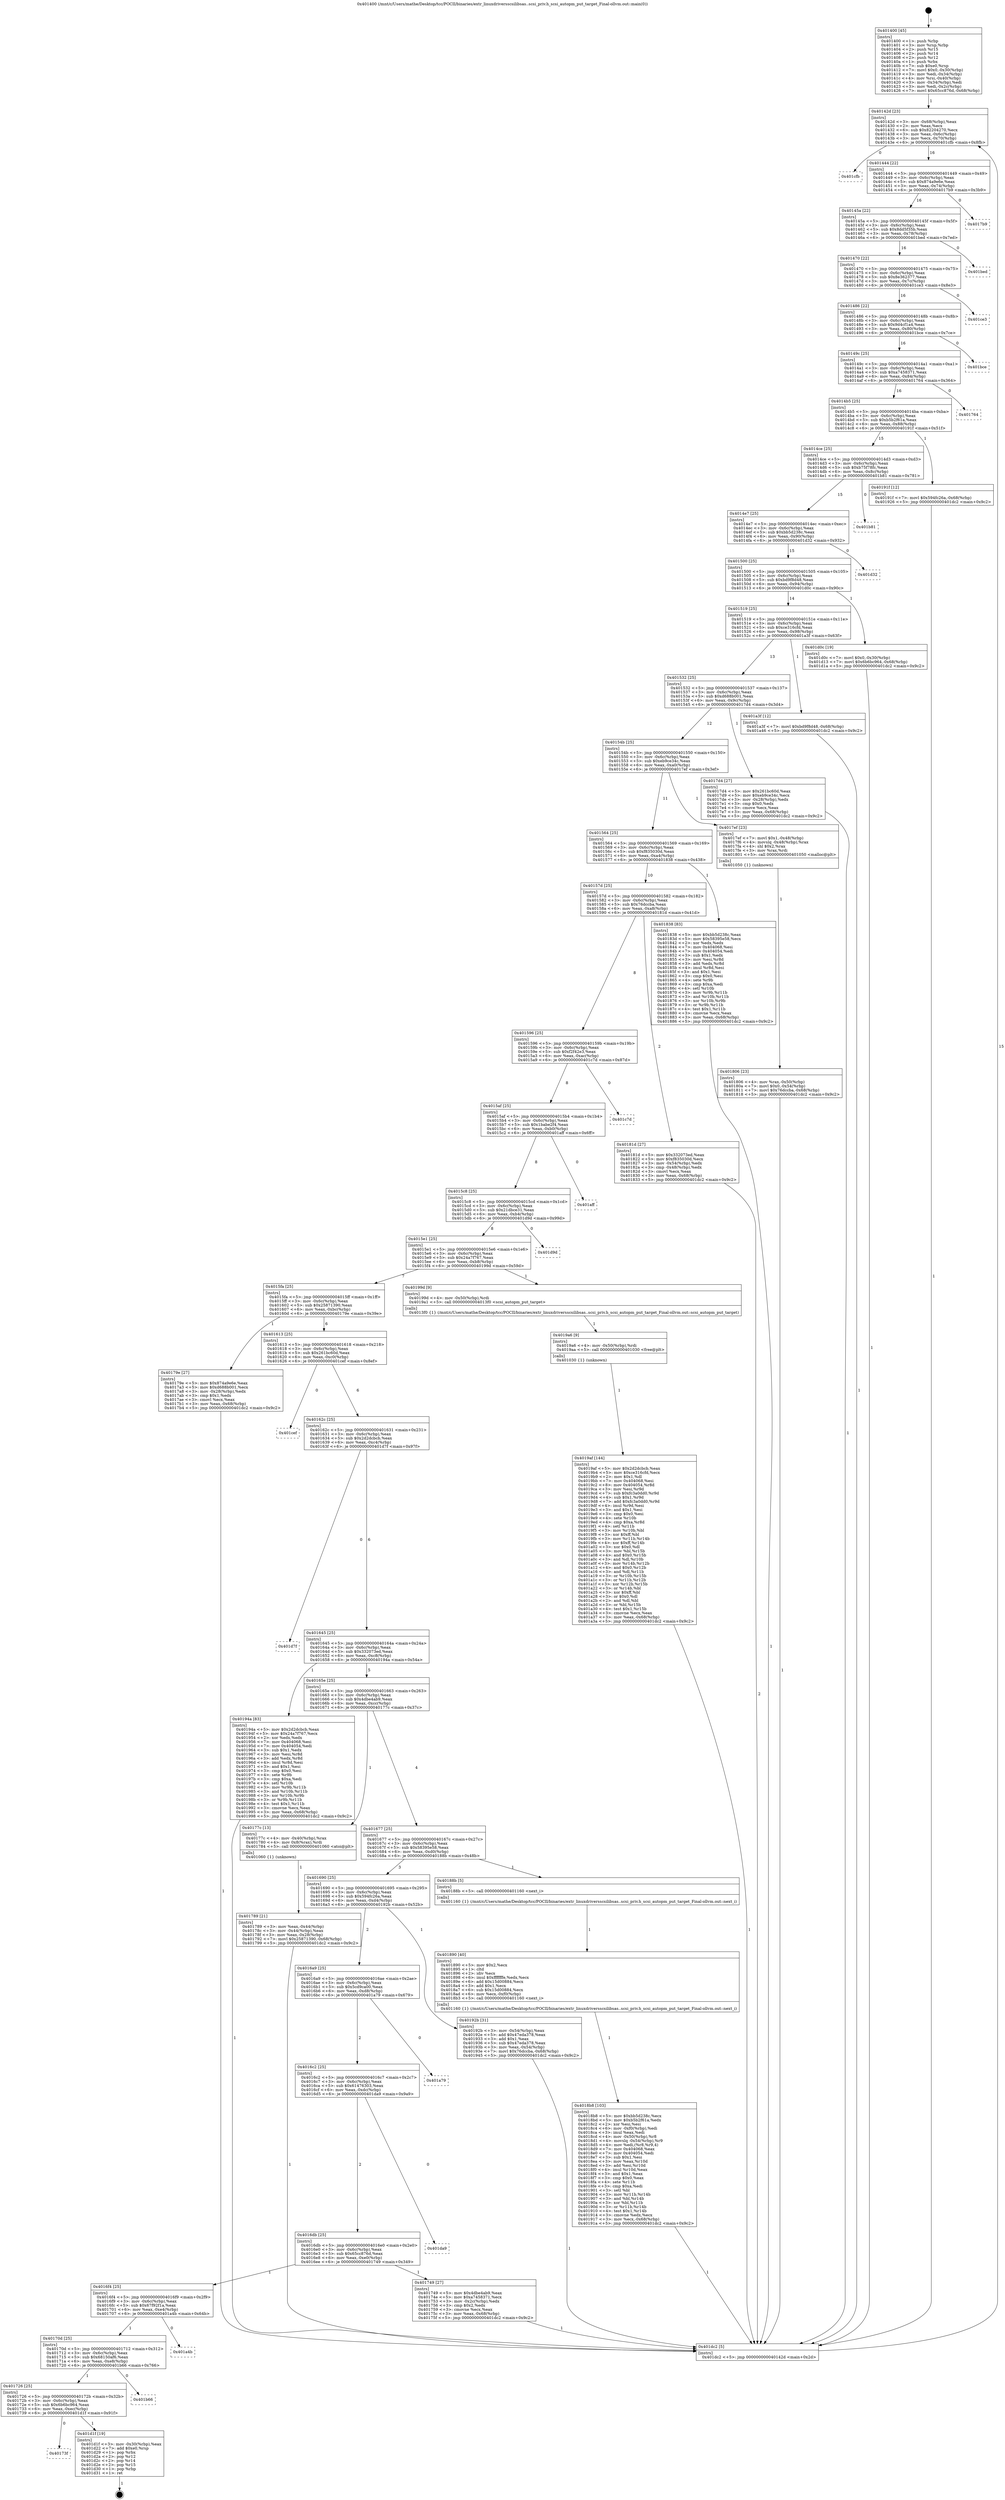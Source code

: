 digraph "0x401400" {
  label = "0x401400 (/mnt/c/Users/mathe/Desktop/tcc/POCII/binaries/extr_linuxdriversscsilibsas..scsi_priv.h_scsi_autopm_put_target_Final-ollvm.out::main(0))"
  labelloc = "t"
  node[shape=record]

  Entry [label="",width=0.3,height=0.3,shape=circle,fillcolor=black,style=filled]
  "0x40142d" [label="{
     0x40142d [23]\l
     | [instrs]\l
     &nbsp;&nbsp;0x40142d \<+3\>: mov -0x68(%rbp),%eax\l
     &nbsp;&nbsp;0x401430 \<+2\>: mov %eax,%ecx\l
     &nbsp;&nbsp;0x401432 \<+6\>: sub $0x82204270,%ecx\l
     &nbsp;&nbsp;0x401438 \<+3\>: mov %eax,-0x6c(%rbp)\l
     &nbsp;&nbsp;0x40143b \<+3\>: mov %ecx,-0x70(%rbp)\l
     &nbsp;&nbsp;0x40143e \<+6\>: je 0000000000401cfb \<main+0x8fb\>\l
  }"]
  "0x401cfb" [label="{
     0x401cfb\l
  }", style=dashed]
  "0x401444" [label="{
     0x401444 [22]\l
     | [instrs]\l
     &nbsp;&nbsp;0x401444 \<+5\>: jmp 0000000000401449 \<main+0x49\>\l
     &nbsp;&nbsp;0x401449 \<+3\>: mov -0x6c(%rbp),%eax\l
     &nbsp;&nbsp;0x40144c \<+5\>: sub $0x874a9e6e,%eax\l
     &nbsp;&nbsp;0x401451 \<+3\>: mov %eax,-0x74(%rbp)\l
     &nbsp;&nbsp;0x401454 \<+6\>: je 00000000004017b9 \<main+0x3b9\>\l
  }"]
  Exit [label="",width=0.3,height=0.3,shape=circle,fillcolor=black,style=filled,peripheries=2]
  "0x4017b9" [label="{
     0x4017b9\l
  }", style=dashed]
  "0x40145a" [label="{
     0x40145a [22]\l
     | [instrs]\l
     &nbsp;&nbsp;0x40145a \<+5\>: jmp 000000000040145f \<main+0x5f\>\l
     &nbsp;&nbsp;0x40145f \<+3\>: mov -0x6c(%rbp),%eax\l
     &nbsp;&nbsp;0x401462 \<+5\>: sub $0x8dd5f35b,%eax\l
     &nbsp;&nbsp;0x401467 \<+3\>: mov %eax,-0x78(%rbp)\l
     &nbsp;&nbsp;0x40146a \<+6\>: je 0000000000401bed \<main+0x7ed\>\l
  }"]
  "0x40173f" [label="{
     0x40173f\l
  }", style=dashed]
  "0x401bed" [label="{
     0x401bed\l
  }", style=dashed]
  "0x401470" [label="{
     0x401470 [22]\l
     | [instrs]\l
     &nbsp;&nbsp;0x401470 \<+5\>: jmp 0000000000401475 \<main+0x75\>\l
     &nbsp;&nbsp;0x401475 \<+3\>: mov -0x6c(%rbp),%eax\l
     &nbsp;&nbsp;0x401478 \<+5\>: sub $0x8e362377,%eax\l
     &nbsp;&nbsp;0x40147d \<+3\>: mov %eax,-0x7c(%rbp)\l
     &nbsp;&nbsp;0x401480 \<+6\>: je 0000000000401ce3 \<main+0x8e3\>\l
  }"]
  "0x401d1f" [label="{
     0x401d1f [19]\l
     | [instrs]\l
     &nbsp;&nbsp;0x401d1f \<+3\>: mov -0x30(%rbp),%eax\l
     &nbsp;&nbsp;0x401d22 \<+7\>: add $0xe0,%rsp\l
     &nbsp;&nbsp;0x401d29 \<+1\>: pop %rbx\l
     &nbsp;&nbsp;0x401d2a \<+2\>: pop %r12\l
     &nbsp;&nbsp;0x401d2c \<+2\>: pop %r14\l
     &nbsp;&nbsp;0x401d2e \<+2\>: pop %r15\l
     &nbsp;&nbsp;0x401d30 \<+1\>: pop %rbp\l
     &nbsp;&nbsp;0x401d31 \<+1\>: ret\l
  }"]
  "0x401ce3" [label="{
     0x401ce3\l
  }", style=dashed]
  "0x401486" [label="{
     0x401486 [22]\l
     | [instrs]\l
     &nbsp;&nbsp;0x401486 \<+5\>: jmp 000000000040148b \<main+0x8b\>\l
     &nbsp;&nbsp;0x40148b \<+3\>: mov -0x6c(%rbp),%eax\l
     &nbsp;&nbsp;0x40148e \<+5\>: sub $0x9d4cf1a4,%eax\l
     &nbsp;&nbsp;0x401493 \<+3\>: mov %eax,-0x80(%rbp)\l
     &nbsp;&nbsp;0x401496 \<+6\>: je 0000000000401bce \<main+0x7ce\>\l
  }"]
  "0x401726" [label="{
     0x401726 [25]\l
     | [instrs]\l
     &nbsp;&nbsp;0x401726 \<+5\>: jmp 000000000040172b \<main+0x32b\>\l
     &nbsp;&nbsp;0x40172b \<+3\>: mov -0x6c(%rbp),%eax\l
     &nbsp;&nbsp;0x40172e \<+5\>: sub $0x6b6bc964,%eax\l
     &nbsp;&nbsp;0x401733 \<+6\>: mov %eax,-0xec(%rbp)\l
     &nbsp;&nbsp;0x401739 \<+6\>: je 0000000000401d1f \<main+0x91f\>\l
  }"]
  "0x401bce" [label="{
     0x401bce\l
  }", style=dashed]
  "0x40149c" [label="{
     0x40149c [25]\l
     | [instrs]\l
     &nbsp;&nbsp;0x40149c \<+5\>: jmp 00000000004014a1 \<main+0xa1\>\l
     &nbsp;&nbsp;0x4014a1 \<+3\>: mov -0x6c(%rbp),%eax\l
     &nbsp;&nbsp;0x4014a4 \<+5\>: sub $0xa7458371,%eax\l
     &nbsp;&nbsp;0x4014a9 \<+6\>: mov %eax,-0x84(%rbp)\l
     &nbsp;&nbsp;0x4014af \<+6\>: je 0000000000401764 \<main+0x364\>\l
  }"]
  "0x401b66" [label="{
     0x401b66\l
  }", style=dashed]
  "0x401764" [label="{
     0x401764\l
  }", style=dashed]
  "0x4014b5" [label="{
     0x4014b5 [25]\l
     | [instrs]\l
     &nbsp;&nbsp;0x4014b5 \<+5\>: jmp 00000000004014ba \<main+0xba\>\l
     &nbsp;&nbsp;0x4014ba \<+3\>: mov -0x6c(%rbp),%eax\l
     &nbsp;&nbsp;0x4014bd \<+5\>: sub $0xb5b2f61a,%eax\l
     &nbsp;&nbsp;0x4014c2 \<+6\>: mov %eax,-0x88(%rbp)\l
     &nbsp;&nbsp;0x4014c8 \<+6\>: je 000000000040191f \<main+0x51f\>\l
  }"]
  "0x40170d" [label="{
     0x40170d [25]\l
     | [instrs]\l
     &nbsp;&nbsp;0x40170d \<+5\>: jmp 0000000000401712 \<main+0x312\>\l
     &nbsp;&nbsp;0x401712 \<+3\>: mov -0x6c(%rbp),%eax\l
     &nbsp;&nbsp;0x401715 \<+5\>: sub $0x68150af6,%eax\l
     &nbsp;&nbsp;0x40171a \<+6\>: mov %eax,-0xe8(%rbp)\l
     &nbsp;&nbsp;0x401720 \<+6\>: je 0000000000401b66 \<main+0x766\>\l
  }"]
  "0x40191f" [label="{
     0x40191f [12]\l
     | [instrs]\l
     &nbsp;&nbsp;0x40191f \<+7\>: movl $0x594fc26a,-0x68(%rbp)\l
     &nbsp;&nbsp;0x401926 \<+5\>: jmp 0000000000401dc2 \<main+0x9c2\>\l
  }"]
  "0x4014ce" [label="{
     0x4014ce [25]\l
     | [instrs]\l
     &nbsp;&nbsp;0x4014ce \<+5\>: jmp 00000000004014d3 \<main+0xd3\>\l
     &nbsp;&nbsp;0x4014d3 \<+3\>: mov -0x6c(%rbp),%eax\l
     &nbsp;&nbsp;0x4014d6 \<+5\>: sub $0xb75f78fc,%eax\l
     &nbsp;&nbsp;0x4014db \<+6\>: mov %eax,-0x8c(%rbp)\l
     &nbsp;&nbsp;0x4014e1 \<+6\>: je 0000000000401b81 \<main+0x781\>\l
  }"]
  "0x401a4b" [label="{
     0x401a4b\l
  }", style=dashed]
  "0x401b81" [label="{
     0x401b81\l
  }", style=dashed]
  "0x4014e7" [label="{
     0x4014e7 [25]\l
     | [instrs]\l
     &nbsp;&nbsp;0x4014e7 \<+5\>: jmp 00000000004014ec \<main+0xec\>\l
     &nbsp;&nbsp;0x4014ec \<+3\>: mov -0x6c(%rbp),%eax\l
     &nbsp;&nbsp;0x4014ef \<+5\>: sub $0xbb5d238c,%eax\l
     &nbsp;&nbsp;0x4014f4 \<+6\>: mov %eax,-0x90(%rbp)\l
     &nbsp;&nbsp;0x4014fa \<+6\>: je 0000000000401d32 \<main+0x932\>\l
  }"]
  "0x4019af" [label="{
     0x4019af [144]\l
     | [instrs]\l
     &nbsp;&nbsp;0x4019af \<+5\>: mov $0x2d2dcbcb,%eax\l
     &nbsp;&nbsp;0x4019b4 \<+5\>: mov $0xce316cfd,%ecx\l
     &nbsp;&nbsp;0x4019b9 \<+2\>: mov $0x1,%dl\l
     &nbsp;&nbsp;0x4019bb \<+7\>: mov 0x404068,%esi\l
     &nbsp;&nbsp;0x4019c2 \<+8\>: mov 0x404054,%r8d\l
     &nbsp;&nbsp;0x4019ca \<+3\>: mov %esi,%r9d\l
     &nbsp;&nbsp;0x4019cd \<+7\>: sub $0xfc3a0dd0,%r9d\l
     &nbsp;&nbsp;0x4019d4 \<+4\>: sub $0x1,%r9d\l
     &nbsp;&nbsp;0x4019d8 \<+7\>: add $0xfc3a0dd0,%r9d\l
     &nbsp;&nbsp;0x4019df \<+4\>: imul %r9d,%esi\l
     &nbsp;&nbsp;0x4019e3 \<+3\>: and $0x1,%esi\l
     &nbsp;&nbsp;0x4019e6 \<+3\>: cmp $0x0,%esi\l
     &nbsp;&nbsp;0x4019e9 \<+4\>: sete %r10b\l
     &nbsp;&nbsp;0x4019ed \<+4\>: cmp $0xa,%r8d\l
     &nbsp;&nbsp;0x4019f1 \<+4\>: setl %r11b\l
     &nbsp;&nbsp;0x4019f5 \<+3\>: mov %r10b,%bl\l
     &nbsp;&nbsp;0x4019f8 \<+3\>: xor $0xff,%bl\l
     &nbsp;&nbsp;0x4019fb \<+3\>: mov %r11b,%r14b\l
     &nbsp;&nbsp;0x4019fe \<+4\>: xor $0xff,%r14b\l
     &nbsp;&nbsp;0x401a02 \<+3\>: xor $0x0,%dl\l
     &nbsp;&nbsp;0x401a05 \<+3\>: mov %bl,%r15b\l
     &nbsp;&nbsp;0x401a08 \<+4\>: and $0x0,%r15b\l
     &nbsp;&nbsp;0x401a0c \<+3\>: and %dl,%r10b\l
     &nbsp;&nbsp;0x401a0f \<+3\>: mov %r14b,%r12b\l
     &nbsp;&nbsp;0x401a12 \<+4\>: and $0x0,%r12b\l
     &nbsp;&nbsp;0x401a16 \<+3\>: and %dl,%r11b\l
     &nbsp;&nbsp;0x401a19 \<+3\>: or %r10b,%r15b\l
     &nbsp;&nbsp;0x401a1c \<+3\>: or %r11b,%r12b\l
     &nbsp;&nbsp;0x401a1f \<+3\>: xor %r12b,%r15b\l
     &nbsp;&nbsp;0x401a22 \<+3\>: or %r14b,%bl\l
     &nbsp;&nbsp;0x401a25 \<+3\>: xor $0xff,%bl\l
     &nbsp;&nbsp;0x401a28 \<+3\>: or $0x0,%dl\l
     &nbsp;&nbsp;0x401a2b \<+2\>: and %dl,%bl\l
     &nbsp;&nbsp;0x401a2d \<+3\>: or %bl,%r15b\l
     &nbsp;&nbsp;0x401a30 \<+4\>: test $0x1,%r15b\l
     &nbsp;&nbsp;0x401a34 \<+3\>: cmovne %ecx,%eax\l
     &nbsp;&nbsp;0x401a37 \<+3\>: mov %eax,-0x68(%rbp)\l
     &nbsp;&nbsp;0x401a3a \<+5\>: jmp 0000000000401dc2 \<main+0x9c2\>\l
  }"]
  "0x401d32" [label="{
     0x401d32\l
  }", style=dashed]
  "0x401500" [label="{
     0x401500 [25]\l
     | [instrs]\l
     &nbsp;&nbsp;0x401500 \<+5\>: jmp 0000000000401505 \<main+0x105\>\l
     &nbsp;&nbsp;0x401505 \<+3\>: mov -0x6c(%rbp),%eax\l
     &nbsp;&nbsp;0x401508 \<+5\>: sub $0xbd9f8d48,%eax\l
     &nbsp;&nbsp;0x40150d \<+6\>: mov %eax,-0x94(%rbp)\l
     &nbsp;&nbsp;0x401513 \<+6\>: je 0000000000401d0c \<main+0x90c\>\l
  }"]
  "0x4019a6" [label="{
     0x4019a6 [9]\l
     | [instrs]\l
     &nbsp;&nbsp;0x4019a6 \<+4\>: mov -0x50(%rbp),%rdi\l
     &nbsp;&nbsp;0x4019aa \<+5\>: call 0000000000401030 \<free@plt\>\l
     | [calls]\l
     &nbsp;&nbsp;0x401030 \{1\} (unknown)\l
  }"]
  "0x401d0c" [label="{
     0x401d0c [19]\l
     | [instrs]\l
     &nbsp;&nbsp;0x401d0c \<+7\>: movl $0x0,-0x30(%rbp)\l
     &nbsp;&nbsp;0x401d13 \<+7\>: movl $0x6b6bc964,-0x68(%rbp)\l
     &nbsp;&nbsp;0x401d1a \<+5\>: jmp 0000000000401dc2 \<main+0x9c2\>\l
  }"]
  "0x401519" [label="{
     0x401519 [25]\l
     | [instrs]\l
     &nbsp;&nbsp;0x401519 \<+5\>: jmp 000000000040151e \<main+0x11e\>\l
     &nbsp;&nbsp;0x40151e \<+3\>: mov -0x6c(%rbp),%eax\l
     &nbsp;&nbsp;0x401521 \<+5\>: sub $0xce316cfd,%eax\l
     &nbsp;&nbsp;0x401526 \<+6\>: mov %eax,-0x98(%rbp)\l
     &nbsp;&nbsp;0x40152c \<+6\>: je 0000000000401a3f \<main+0x63f\>\l
  }"]
  "0x4018b8" [label="{
     0x4018b8 [103]\l
     | [instrs]\l
     &nbsp;&nbsp;0x4018b8 \<+5\>: mov $0xbb5d238c,%ecx\l
     &nbsp;&nbsp;0x4018bd \<+5\>: mov $0xb5b2f61a,%edx\l
     &nbsp;&nbsp;0x4018c2 \<+2\>: xor %esi,%esi\l
     &nbsp;&nbsp;0x4018c4 \<+6\>: mov -0xf0(%rbp),%edi\l
     &nbsp;&nbsp;0x4018ca \<+3\>: imul %eax,%edi\l
     &nbsp;&nbsp;0x4018cd \<+4\>: mov -0x50(%rbp),%r8\l
     &nbsp;&nbsp;0x4018d1 \<+4\>: movslq -0x54(%rbp),%r9\l
     &nbsp;&nbsp;0x4018d5 \<+4\>: mov %edi,(%r8,%r9,4)\l
     &nbsp;&nbsp;0x4018d9 \<+7\>: mov 0x404068,%eax\l
     &nbsp;&nbsp;0x4018e0 \<+7\>: mov 0x404054,%edi\l
     &nbsp;&nbsp;0x4018e7 \<+3\>: sub $0x1,%esi\l
     &nbsp;&nbsp;0x4018ea \<+3\>: mov %eax,%r10d\l
     &nbsp;&nbsp;0x4018ed \<+3\>: add %esi,%r10d\l
     &nbsp;&nbsp;0x4018f0 \<+4\>: imul %r10d,%eax\l
     &nbsp;&nbsp;0x4018f4 \<+3\>: and $0x1,%eax\l
     &nbsp;&nbsp;0x4018f7 \<+3\>: cmp $0x0,%eax\l
     &nbsp;&nbsp;0x4018fa \<+4\>: sete %r11b\l
     &nbsp;&nbsp;0x4018fe \<+3\>: cmp $0xa,%edi\l
     &nbsp;&nbsp;0x401901 \<+3\>: setl %bl\l
     &nbsp;&nbsp;0x401904 \<+3\>: mov %r11b,%r14b\l
     &nbsp;&nbsp;0x401907 \<+3\>: and %bl,%r14b\l
     &nbsp;&nbsp;0x40190a \<+3\>: xor %bl,%r11b\l
     &nbsp;&nbsp;0x40190d \<+3\>: or %r11b,%r14b\l
     &nbsp;&nbsp;0x401910 \<+4\>: test $0x1,%r14b\l
     &nbsp;&nbsp;0x401914 \<+3\>: cmovne %edx,%ecx\l
     &nbsp;&nbsp;0x401917 \<+3\>: mov %ecx,-0x68(%rbp)\l
     &nbsp;&nbsp;0x40191a \<+5\>: jmp 0000000000401dc2 \<main+0x9c2\>\l
  }"]
  "0x401a3f" [label="{
     0x401a3f [12]\l
     | [instrs]\l
     &nbsp;&nbsp;0x401a3f \<+7\>: movl $0xbd9f8d48,-0x68(%rbp)\l
     &nbsp;&nbsp;0x401a46 \<+5\>: jmp 0000000000401dc2 \<main+0x9c2\>\l
  }"]
  "0x401532" [label="{
     0x401532 [25]\l
     | [instrs]\l
     &nbsp;&nbsp;0x401532 \<+5\>: jmp 0000000000401537 \<main+0x137\>\l
     &nbsp;&nbsp;0x401537 \<+3\>: mov -0x6c(%rbp),%eax\l
     &nbsp;&nbsp;0x40153a \<+5\>: sub $0xd688b001,%eax\l
     &nbsp;&nbsp;0x40153f \<+6\>: mov %eax,-0x9c(%rbp)\l
     &nbsp;&nbsp;0x401545 \<+6\>: je 00000000004017d4 \<main+0x3d4\>\l
  }"]
  "0x401890" [label="{
     0x401890 [40]\l
     | [instrs]\l
     &nbsp;&nbsp;0x401890 \<+5\>: mov $0x2,%ecx\l
     &nbsp;&nbsp;0x401895 \<+1\>: cltd\l
     &nbsp;&nbsp;0x401896 \<+2\>: idiv %ecx\l
     &nbsp;&nbsp;0x401898 \<+6\>: imul $0xfffffffe,%edx,%ecx\l
     &nbsp;&nbsp;0x40189e \<+6\>: add $0x15d00884,%ecx\l
     &nbsp;&nbsp;0x4018a4 \<+3\>: add $0x1,%ecx\l
     &nbsp;&nbsp;0x4018a7 \<+6\>: sub $0x15d00884,%ecx\l
     &nbsp;&nbsp;0x4018ad \<+6\>: mov %ecx,-0xf0(%rbp)\l
     &nbsp;&nbsp;0x4018b3 \<+5\>: call 0000000000401160 \<next_i\>\l
     | [calls]\l
     &nbsp;&nbsp;0x401160 \{1\} (/mnt/c/Users/mathe/Desktop/tcc/POCII/binaries/extr_linuxdriversscsilibsas..scsi_priv.h_scsi_autopm_put_target_Final-ollvm.out::next_i)\l
  }"]
  "0x4017d4" [label="{
     0x4017d4 [27]\l
     | [instrs]\l
     &nbsp;&nbsp;0x4017d4 \<+5\>: mov $0x261bc60d,%eax\l
     &nbsp;&nbsp;0x4017d9 \<+5\>: mov $0xeb9ce34c,%ecx\l
     &nbsp;&nbsp;0x4017de \<+3\>: mov -0x28(%rbp),%edx\l
     &nbsp;&nbsp;0x4017e1 \<+3\>: cmp $0x0,%edx\l
     &nbsp;&nbsp;0x4017e4 \<+3\>: cmove %ecx,%eax\l
     &nbsp;&nbsp;0x4017e7 \<+3\>: mov %eax,-0x68(%rbp)\l
     &nbsp;&nbsp;0x4017ea \<+5\>: jmp 0000000000401dc2 \<main+0x9c2\>\l
  }"]
  "0x40154b" [label="{
     0x40154b [25]\l
     | [instrs]\l
     &nbsp;&nbsp;0x40154b \<+5\>: jmp 0000000000401550 \<main+0x150\>\l
     &nbsp;&nbsp;0x401550 \<+3\>: mov -0x6c(%rbp),%eax\l
     &nbsp;&nbsp;0x401553 \<+5\>: sub $0xeb9ce34c,%eax\l
     &nbsp;&nbsp;0x401558 \<+6\>: mov %eax,-0xa0(%rbp)\l
     &nbsp;&nbsp;0x40155e \<+6\>: je 00000000004017ef \<main+0x3ef\>\l
  }"]
  "0x401806" [label="{
     0x401806 [23]\l
     | [instrs]\l
     &nbsp;&nbsp;0x401806 \<+4\>: mov %rax,-0x50(%rbp)\l
     &nbsp;&nbsp;0x40180a \<+7\>: movl $0x0,-0x54(%rbp)\l
     &nbsp;&nbsp;0x401811 \<+7\>: movl $0x76dccba,-0x68(%rbp)\l
     &nbsp;&nbsp;0x401818 \<+5\>: jmp 0000000000401dc2 \<main+0x9c2\>\l
  }"]
  "0x4017ef" [label="{
     0x4017ef [23]\l
     | [instrs]\l
     &nbsp;&nbsp;0x4017ef \<+7\>: movl $0x1,-0x48(%rbp)\l
     &nbsp;&nbsp;0x4017f6 \<+4\>: movslq -0x48(%rbp),%rax\l
     &nbsp;&nbsp;0x4017fa \<+4\>: shl $0x2,%rax\l
     &nbsp;&nbsp;0x4017fe \<+3\>: mov %rax,%rdi\l
     &nbsp;&nbsp;0x401801 \<+5\>: call 0000000000401050 \<malloc@plt\>\l
     | [calls]\l
     &nbsp;&nbsp;0x401050 \{1\} (unknown)\l
  }"]
  "0x401564" [label="{
     0x401564 [25]\l
     | [instrs]\l
     &nbsp;&nbsp;0x401564 \<+5\>: jmp 0000000000401569 \<main+0x169\>\l
     &nbsp;&nbsp;0x401569 \<+3\>: mov -0x6c(%rbp),%eax\l
     &nbsp;&nbsp;0x40156c \<+5\>: sub $0xf835030d,%eax\l
     &nbsp;&nbsp;0x401571 \<+6\>: mov %eax,-0xa4(%rbp)\l
     &nbsp;&nbsp;0x401577 \<+6\>: je 0000000000401838 \<main+0x438\>\l
  }"]
  "0x401789" [label="{
     0x401789 [21]\l
     | [instrs]\l
     &nbsp;&nbsp;0x401789 \<+3\>: mov %eax,-0x44(%rbp)\l
     &nbsp;&nbsp;0x40178c \<+3\>: mov -0x44(%rbp),%eax\l
     &nbsp;&nbsp;0x40178f \<+3\>: mov %eax,-0x28(%rbp)\l
     &nbsp;&nbsp;0x401792 \<+7\>: movl $0x25871390,-0x68(%rbp)\l
     &nbsp;&nbsp;0x401799 \<+5\>: jmp 0000000000401dc2 \<main+0x9c2\>\l
  }"]
  "0x401838" [label="{
     0x401838 [83]\l
     | [instrs]\l
     &nbsp;&nbsp;0x401838 \<+5\>: mov $0xbb5d238c,%eax\l
     &nbsp;&nbsp;0x40183d \<+5\>: mov $0x58395e58,%ecx\l
     &nbsp;&nbsp;0x401842 \<+2\>: xor %edx,%edx\l
     &nbsp;&nbsp;0x401844 \<+7\>: mov 0x404068,%esi\l
     &nbsp;&nbsp;0x40184b \<+7\>: mov 0x404054,%edi\l
     &nbsp;&nbsp;0x401852 \<+3\>: sub $0x1,%edx\l
     &nbsp;&nbsp;0x401855 \<+3\>: mov %esi,%r8d\l
     &nbsp;&nbsp;0x401858 \<+3\>: add %edx,%r8d\l
     &nbsp;&nbsp;0x40185b \<+4\>: imul %r8d,%esi\l
     &nbsp;&nbsp;0x40185f \<+3\>: and $0x1,%esi\l
     &nbsp;&nbsp;0x401862 \<+3\>: cmp $0x0,%esi\l
     &nbsp;&nbsp;0x401865 \<+4\>: sete %r9b\l
     &nbsp;&nbsp;0x401869 \<+3\>: cmp $0xa,%edi\l
     &nbsp;&nbsp;0x40186c \<+4\>: setl %r10b\l
     &nbsp;&nbsp;0x401870 \<+3\>: mov %r9b,%r11b\l
     &nbsp;&nbsp;0x401873 \<+3\>: and %r10b,%r11b\l
     &nbsp;&nbsp;0x401876 \<+3\>: xor %r10b,%r9b\l
     &nbsp;&nbsp;0x401879 \<+3\>: or %r9b,%r11b\l
     &nbsp;&nbsp;0x40187c \<+4\>: test $0x1,%r11b\l
     &nbsp;&nbsp;0x401880 \<+3\>: cmovne %ecx,%eax\l
     &nbsp;&nbsp;0x401883 \<+3\>: mov %eax,-0x68(%rbp)\l
     &nbsp;&nbsp;0x401886 \<+5\>: jmp 0000000000401dc2 \<main+0x9c2\>\l
  }"]
  "0x40157d" [label="{
     0x40157d [25]\l
     | [instrs]\l
     &nbsp;&nbsp;0x40157d \<+5\>: jmp 0000000000401582 \<main+0x182\>\l
     &nbsp;&nbsp;0x401582 \<+3\>: mov -0x6c(%rbp),%eax\l
     &nbsp;&nbsp;0x401585 \<+5\>: sub $0x76dccba,%eax\l
     &nbsp;&nbsp;0x40158a \<+6\>: mov %eax,-0xa8(%rbp)\l
     &nbsp;&nbsp;0x401590 \<+6\>: je 000000000040181d \<main+0x41d\>\l
  }"]
  "0x401400" [label="{
     0x401400 [45]\l
     | [instrs]\l
     &nbsp;&nbsp;0x401400 \<+1\>: push %rbp\l
     &nbsp;&nbsp;0x401401 \<+3\>: mov %rsp,%rbp\l
     &nbsp;&nbsp;0x401404 \<+2\>: push %r15\l
     &nbsp;&nbsp;0x401406 \<+2\>: push %r14\l
     &nbsp;&nbsp;0x401408 \<+2\>: push %r12\l
     &nbsp;&nbsp;0x40140a \<+1\>: push %rbx\l
     &nbsp;&nbsp;0x40140b \<+7\>: sub $0xe0,%rsp\l
     &nbsp;&nbsp;0x401412 \<+7\>: movl $0x0,-0x30(%rbp)\l
     &nbsp;&nbsp;0x401419 \<+3\>: mov %edi,-0x34(%rbp)\l
     &nbsp;&nbsp;0x40141c \<+4\>: mov %rsi,-0x40(%rbp)\l
     &nbsp;&nbsp;0x401420 \<+3\>: mov -0x34(%rbp),%edi\l
     &nbsp;&nbsp;0x401423 \<+3\>: mov %edi,-0x2c(%rbp)\l
     &nbsp;&nbsp;0x401426 \<+7\>: movl $0x65cc876d,-0x68(%rbp)\l
  }"]
  "0x40181d" [label="{
     0x40181d [27]\l
     | [instrs]\l
     &nbsp;&nbsp;0x40181d \<+5\>: mov $0x332073ed,%eax\l
     &nbsp;&nbsp;0x401822 \<+5\>: mov $0xf835030d,%ecx\l
     &nbsp;&nbsp;0x401827 \<+3\>: mov -0x54(%rbp),%edx\l
     &nbsp;&nbsp;0x40182a \<+3\>: cmp -0x48(%rbp),%edx\l
     &nbsp;&nbsp;0x40182d \<+3\>: cmovl %ecx,%eax\l
     &nbsp;&nbsp;0x401830 \<+3\>: mov %eax,-0x68(%rbp)\l
     &nbsp;&nbsp;0x401833 \<+5\>: jmp 0000000000401dc2 \<main+0x9c2\>\l
  }"]
  "0x401596" [label="{
     0x401596 [25]\l
     | [instrs]\l
     &nbsp;&nbsp;0x401596 \<+5\>: jmp 000000000040159b \<main+0x19b\>\l
     &nbsp;&nbsp;0x40159b \<+3\>: mov -0x6c(%rbp),%eax\l
     &nbsp;&nbsp;0x40159e \<+5\>: sub $0xf2f42e3,%eax\l
     &nbsp;&nbsp;0x4015a3 \<+6\>: mov %eax,-0xac(%rbp)\l
     &nbsp;&nbsp;0x4015a9 \<+6\>: je 0000000000401c7d \<main+0x87d\>\l
  }"]
  "0x401dc2" [label="{
     0x401dc2 [5]\l
     | [instrs]\l
     &nbsp;&nbsp;0x401dc2 \<+5\>: jmp 000000000040142d \<main+0x2d\>\l
  }"]
  "0x401c7d" [label="{
     0x401c7d\l
  }", style=dashed]
  "0x4015af" [label="{
     0x4015af [25]\l
     | [instrs]\l
     &nbsp;&nbsp;0x4015af \<+5\>: jmp 00000000004015b4 \<main+0x1b4\>\l
     &nbsp;&nbsp;0x4015b4 \<+3\>: mov -0x6c(%rbp),%eax\l
     &nbsp;&nbsp;0x4015b7 \<+5\>: sub $0x1babe2f4,%eax\l
     &nbsp;&nbsp;0x4015bc \<+6\>: mov %eax,-0xb0(%rbp)\l
     &nbsp;&nbsp;0x4015c2 \<+6\>: je 0000000000401aff \<main+0x6ff\>\l
  }"]
  "0x4016f4" [label="{
     0x4016f4 [25]\l
     | [instrs]\l
     &nbsp;&nbsp;0x4016f4 \<+5\>: jmp 00000000004016f9 \<main+0x2f9\>\l
     &nbsp;&nbsp;0x4016f9 \<+3\>: mov -0x6c(%rbp),%eax\l
     &nbsp;&nbsp;0x4016fc \<+5\>: sub $0x67f92f1a,%eax\l
     &nbsp;&nbsp;0x401701 \<+6\>: mov %eax,-0xe4(%rbp)\l
     &nbsp;&nbsp;0x401707 \<+6\>: je 0000000000401a4b \<main+0x64b\>\l
  }"]
  "0x401aff" [label="{
     0x401aff\l
  }", style=dashed]
  "0x4015c8" [label="{
     0x4015c8 [25]\l
     | [instrs]\l
     &nbsp;&nbsp;0x4015c8 \<+5\>: jmp 00000000004015cd \<main+0x1cd\>\l
     &nbsp;&nbsp;0x4015cd \<+3\>: mov -0x6c(%rbp),%eax\l
     &nbsp;&nbsp;0x4015d0 \<+5\>: sub $0x21dbce31,%eax\l
     &nbsp;&nbsp;0x4015d5 \<+6\>: mov %eax,-0xb4(%rbp)\l
     &nbsp;&nbsp;0x4015db \<+6\>: je 0000000000401d9d \<main+0x99d\>\l
  }"]
  "0x401749" [label="{
     0x401749 [27]\l
     | [instrs]\l
     &nbsp;&nbsp;0x401749 \<+5\>: mov $0x4dbe4ab9,%eax\l
     &nbsp;&nbsp;0x40174e \<+5\>: mov $0xa7458371,%ecx\l
     &nbsp;&nbsp;0x401753 \<+3\>: mov -0x2c(%rbp),%edx\l
     &nbsp;&nbsp;0x401756 \<+3\>: cmp $0x2,%edx\l
     &nbsp;&nbsp;0x401759 \<+3\>: cmovne %ecx,%eax\l
     &nbsp;&nbsp;0x40175c \<+3\>: mov %eax,-0x68(%rbp)\l
     &nbsp;&nbsp;0x40175f \<+5\>: jmp 0000000000401dc2 \<main+0x9c2\>\l
  }"]
  "0x401d9d" [label="{
     0x401d9d\l
  }", style=dashed]
  "0x4015e1" [label="{
     0x4015e1 [25]\l
     | [instrs]\l
     &nbsp;&nbsp;0x4015e1 \<+5\>: jmp 00000000004015e6 \<main+0x1e6\>\l
     &nbsp;&nbsp;0x4015e6 \<+3\>: mov -0x6c(%rbp),%eax\l
     &nbsp;&nbsp;0x4015e9 \<+5\>: sub $0x24a7f767,%eax\l
     &nbsp;&nbsp;0x4015ee \<+6\>: mov %eax,-0xb8(%rbp)\l
     &nbsp;&nbsp;0x4015f4 \<+6\>: je 000000000040199d \<main+0x59d\>\l
  }"]
  "0x4016db" [label="{
     0x4016db [25]\l
     | [instrs]\l
     &nbsp;&nbsp;0x4016db \<+5\>: jmp 00000000004016e0 \<main+0x2e0\>\l
     &nbsp;&nbsp;0x4016e0 \<+3\>: mov -0x6c(%rbp),%eax\l
     &nbsp;&nbsp;0x4016e3 \<+5\>: sub $0x65cc876d,%eax\l
     &nbsp;&nbsp;0x4016e8 \<+6\>: mov %eax,-0xe0(%rbp)\l
     &nbsp;&nbsp;0x4016ee \<+6\>: je 0000000000401749 \<main+0x349\>\l
  }"]
  "0x40199d" [label="{
     0x40199d [9]\l
     | [instrs]\l
     &nbsp;&nbsp;0x40199d \<+4\>: mov -0x50(%rbp),%rdi\l
     &nbsp;&nbsp;0x4019a1 \<+5\>: call 00000000004013f0 \<scsi_autopm_put_target\>\l
     | [calls]\l
     &nbsp;&nbsp;0x4013f0 \{1\} (/mnt/c/Users/mathe/Desktop/tcc/POCII/binaries/extr_linuxdriversscsilibsas..scsi_priv.h_scsi_autopm_put_target_Final-ollvm.out::scsi_autopm_put_target)\l
  }"]
  "0x4015fa" [label="{
     0x4015fa [25]\l
     | [instrs]\l
     &nbsp;&nbsp;0x4015fa \<+5\>: jmp 00000000004015ff \<main+0x1ff\>\l
     &nbsp;&nbsp;0x4015ff \<+3\>: mov -0x6c(%rbp),%eax\l
     &nbsp;&nbsp;0x401602 \<+5\>: sub $0x25871390,%eax\l
     &nbsp;&nbsp;0x401607 \<+6\>: mov %eax,-0xbc(%rbp)\l
     &nbsp;&nbsp;0x40160d \<+6\>: je 000000000040179e \<main+0x39e\>\l
  }"]
  "0x401da9" [label="{
     0x401da9\l
  }", style=dashed]
  "0x40179e" [label="{
     0x40179e [27]\l
     | [instrs]\l
     &nbsp;&nbsp;0x40179e \<+5\>: mov $0x874a9e6e,%eax\l
     &nbsp;&nbsp;0x4017a3 \<+5\>: mov $0xd688b001,%ecx\l
     &nbsp;&nbsp;0x4017a8 \<+3\>: mov -0x28(%rbp),%edx\l
     &nbsp;&nbsp;0x4017ab \<+3\>: cmp $0x1,%edx\l
     &nbsp;&nbsp;0x4017ae \<+3\>: cmovl %ecx,%eax\l
     &nbsp;&nbsp;0x4017b1 \<+3\>: mov %eax,-0x68(%rbp)\l
     &nbsp;&nbsp;0x4017b4 \<+5\>: jmp 0000000000401dc2 \<main+0x9c2\>\l
  }"]
  "0x401613" [label="{
     0x401613 [25]\l
     | [instrs]\l
     &nbsp;&nbsp;0x401613 \<+5\>: jmp 0000000000401618 \<main+0x218\>\l
     &nbsp;&nbsp;0x401618 \<+3\>: mov -0x6c(%rbp),%eax\l
     &nbsp;&nbsp;0x40161b \<+5\>: sub $0x261bc60d,%eax\l
     &nbsp;&nbsp;0x401620 \<+6\>: mov %eax,-0xc0(%rbp)\l
     &nbsp;&nbsp;0x401626 \<+6\>: je 0000000000401cef \<main+0x8ef\>\l
  }"]
  "0x4016c2" [label="{
     0x4016c2 [25]\l
     | [instrs]\l
     &nbsp;&nbsp;0x4016c2 \<+5\>: jmp 00000000004016c7 \<main+0x2c7\>\l
     &nbsp;&nbsp;0x4016c7 \<+3\>: mov -0x6c(%rbp),%eax\l
     &nbsp;&nbsp;0x4016ca \<+5\>: sub $0x61476303,%eax\l
     &nbsp;&nbsp;0x4016cf \<+6\>: mov %eax,-0xdc(%rbp)\l
     &nbsp;&nbsp;0x4016d5 \<+6\>: je 0000000000401da9 \<main+0x9a9\>\l
  }"]
  "0x401cef" [label="{
     0x401cef\l
  }", style=dashed]
  "0x40162c" [label="{
     0x40162c [25]\l
     | [instrs]\l
     &nbsp;&nbsp;0x40162c \<+5\>: jmp 0000000000401631 \<main+0x231\>\l
     &nbsp;&nbsp;0x401631 \<+3\>: mov -0x6c(%rbp),%eax\l
     &nbsp;&nbsp;0x401634 \<+5\>: sub $0x2d2dcbcb,%eax\l
     &nbsp;&nbsp;0x401639 \<+6\>: mov %eax,-0xc4(%rbp)\l
     &nbsp;&nbsp;0x40163f \<+6\>: je 0000000000401d7f \<main+0x97f\>\l
  }"]
  "0x401a79" [label="{
     0x401a79\l
  }", style=dashed]
  "0x401d7f" [label="{
     0x401d7f\l
  }", style=dashed]
  "0x401645" [label="{
     0x401645 [25]\l
     | [instrs]\l
     &nbsp;&nbsp;0x401645 \<+5\>: jmp 000000000040164a \<main+0x24a\>\l
     &nbsp;&nbsp;0x40164a \<+3\>: mov -0x6c(%rbp),%eax\l
     &nbsp;&nbsp;0x40164d \<+5\>: sub $0x332073ed,%eax\l
     &nbsp;&nbsp;0x401652 \<+6\>: mov %eax,-0xc8(%rbp)\l
     &nbsp;&nbsp;0x401658 \<+6\>: je 000000000040194a \<main+0x54a\>\l
  }"]
  "0x4016a9" [label="{
     0x4016a9 [25]\l
     | [instrs]\l
     &nbsp;&nbsp;0x4016a9 \<+5\>: jmp 00000000004016ae \<main+0x2ae\>\l
     &nbsp;&nbsp;0x4016ae \<+3\>: mov -0x6c(%rbp),%eax\l
     &nbsp;&nbsp;0x4016b1 \<+5\>: sub $0x5cd9ca00,%eax\l
     &nbsp;&nbsp;0x4016b6 \<+6\>: mov %eax,-0xd8(%rbp)\l
     &nbsp;&nbsp;0x4016bc \<+6\>: je 0000000000401a79 \<main+0x679\>\l
  }"]
  "0x40194a" [label="{
     0x40194a [83]\l
     | [instrs]\l
     &nbsp;&nbsp;0x40194a \<+5\>: mov $0x2d2dcbcb,%eax\l
     &nbsp;&nbsp;0x40194f \<+5\>: mov $0x24a7f767,%ecx\l
     &nbsp;&nbsp;0x401954 \<+2\>: xor %edx,%edx\l
     &nbsp;&nbsp;0x401956 \<+7\>: mov 0x404068,%esi\l
     &nbsp;&nbsp;0x40195d \<+7\>: mov 0x404054,%edi\l
     &nbsp;&nbsp;0x401964 \<+3\>: sub $0x1,%edx\l
     &nbsp;&nbsp;0x401967 \<+3\>: mov %esi,%r8d\l
     &nbsp;&nbsp;0x40196a \<+3\>: add %edx,%r8d\l
     &nbsp;&nbsp;0x40196d \<+4\>: imul %r8d,%esi\l
     &nbsp;&nbsp;0x401971 \<+3\>: and $0x1,%esi\l
     &nbsp;&nbsp;0x401974 \<+3\>: cmp $0x0,%esi\l
     &nbsp;&nbsp;0x401977 \<+4\>: sete %r9b\l
     &nbsp;&nbsp;0x40197b \<+3\>: cmp $0xa,%edi\l
     &nbsp;&nbsp;0x40197e \<+4\>: setl %r10b\l
     &nbsp;&nbsp;0x401982 \<+3\>: mov %r9b,%r11b\l
     &nbsp;&nbsp;0x401985 \<+3\>: and %r10b,%r11b\l
     &nbsp;&nbsp;0x401988 \<+3\>: xor %r10b,%r9b\l
     &nbsp;&nbsp;0x40198b \<+3\>: or %r9b,%r11b\l
     &nbsp;&nbsp;0x40198e \<+4\>: test $0x1,%r11b\l
     &nbsp;&nbsp;0x401992 \<+3\>: cmovne %ecx,%eax\l
     &nbsp;&nbsp;0x401995 \<+3\>: mov %eax,-0x68(%rbp)\l
     &nbsp;&nbsp;0x401998 \<+5\>: jmp 0000000000401dc2 \<main+0x9c2\>\l
  }"]
  "0x40165e" [label="{
     0x40165e [25]\l
     | [instrs]\l
     &nbsp;&nbsp;0x40165e \<+5\>: jmp 0000000000401663 \<main+0x263\>\l
     &nbsp;&nbsp;0x401663 \<+3\>: mov -0x6c(%rbp),%eax\l
     &nbsp;&nbsp;0x401666 \<+5\>: sub $0x4dbe4ab9,%eax\l
     &nbsp;&nbsp;0x40166b \<+6\>: mov %eax,-0xcc(%rbp)\l
     &nbsp;&nbsp;0x401671 \<+6\>: je 000000000040177c \<main+0x37c\>\l
  }"]
  "0x40192b" [label="{
     0x40192b [31]\l
     | [instrs]\l
     &nbsp;&nbsp;0x40192b \<+3\>: mov -0x54(%rbp),%eax\l
     &nbsp;&nbsp;0x40192e \<+5\>: add $0x47eda378,%eax\l
     &nbsp;&nbsp;0x401933 \<+3\>: add $0x1,%eax\l
     &nbsp;&nbsp;0x401936 \<+5\>: sub $0x47eda378,%eax\l
     &nbsp;&nbsp;0x40193b \<+3\>: mov %eax,-0x54(%rbp)\l
     &nbsp;&nbsp;0x40193e \<+7\>: movl $0x76dccba,-0x68(%rbp)\l
     &nbsp;&nbsp;0x401945 \<+5\>: jmp 0000000000401dc2 \<main+0x9c2\>\l
  }"]
  "0x40177c" [label="{
     0x40177c [13]\l
     | [instrs]\l
     &nbsp;&nbsp;0x40177c \<+4\>: mov -0x40(%rbp),%rax\l
     &nbsp;&nbsp;0x401780 \<+4\>: mov 0x8(%rax),%rdi\l
     &nbsp;&nbsp;0x401784 \<+5\>: call 0000000000401060 \<atoi@plt\>\l
     | [calls]\l
     &nbsp;&nbsp;0x401060 \{1\} (unknown)\l
  }"]
  "0x401677" [label="{
     0x401677 [25]\l
     | [instrs]\l
     &nbsp;&nbsp;0x401677 \<+5\>: jmp 000000000040167c \<main+0x27c\>\l
     &nbsp;&nbsp;0x40167c \<+3\>: mov -0x6c(%rbp),%eax\l
     &nbsp;&nbsp;0x40167f \<+5\>: sub $0x58395e58,%eax\l
     &nbsp;&nbsp;0x401684 \<+6\>: mov %eax,-0xd0(%rbp)\l
     &nbsp;&nbsp;0x40168a \<+6\>: je 000000000040188b \<main+0x48b\>\l
  }"]
  "0x401690" [label="{
     0x401690 [25]\l
     | [instrs]\l
     &nbsp;&nbsp;0x401690 \<+5\>: jmp 0000000000401695 \<main+0x295\>\l
     &nbsp;&nbsp;0x401695 \<+3\>: mov -0x6c(%rbp),%eax\l
     &nbsp;&nbsp;0x401698 \<+5\>: sub $0x594fc26a,%eax\l
     &nbsp;&nbsp;0x40169d \<+6\>: mov %eax,-0xd4(%rbp)\l
     &nbsp;&nbsp;0x4016a3 \<+6\>: je 000000000040192b \<main+0x52b\>\l
  }"]
  "0x40188b" [label="{
     0x40188b [5]\l
     | [instrs]\l
     &nbsp;&nbsp;0x40188b \<+5\>: call 0000000000401160 \<next_i\>\l
     | [calls]\l
     &nbsp;&nbsp;0x401160 \{1\} (/mnt/c/Users/mathe/Desktop/tcc/POCII/binaries/extr_linuxdriversscsilibsas..scsi_priv.h_scsi_autopm_put_target_Final-ollvm.out::next_i)\l
  }"]
  Entry -> "0x401400" [label=" 1"]
  "0x40142d" -> "0x401cfb" [label=" 0"]
  "0x40142d" -> "0x401444" [label=" 16"]
  "0x401d1f" -> Exit [label=" 1"]
  "0x401444" -> "0x4017b9" [label=" 0"]
  "0x401444" -> "0x40145a" [label=" 16"]
  "0x401726" -> "0x40173f" [label=" 0"]
  "0x40145a" -> "0x401bed" [label=" 0"]
  "0x40145a" -> "0x401470" [label=" 16"]
  "0x401726" -> "0x401d1f" [label=" 1"]
  "0x401470" -> "0x401ce3" [label=" 0"]
  "0x401470" -> "0x401486" [label=" 16"]
  "0x40170d" -> "0x401726" [label=" 1"]
  "0x401486" -> "0x401bce" [label=" 0"]
  "0x401486" -> "0x40149c" [label=" 16"]
  "0x40170d" -> "0x401b66" [label=" 0"]
  "0x40149c" -> "0x401764" [label=" 0"]
  "0x40149c" -> "0x4014b5" [label=" 16"]
  "0x4016f4" -> "0x40170d" [label=" 1"]
  "0x4014b5" -> "0x40191f" [label=" 1"]
  "0x4014b5" -> "0x4014ce" [label=" 15"]
  "0x4016f4" -> "0x401a4b" [label=" 0"]
  "0x4014ce" -> "0x401b81" [label=" 0"]
  "0x4014ce" -> "0x4014e7" [label=" 15"]
  "0x401d0c" -> "0x401dc2" [label=" 1"]
  "0x4014e7" -> "0x401d32" [label=" 0"]
  "0x4014e7" -> "0x401500" [label=" 15"]
  "0x401a3f" -> "0x401dc2" [label=" 1"]
  "0x401500" -> "0x401d0c" [label=" 1"]
  "0x401500" -> "0x401519" [label=" 14"]
  "0x4019af" -> "0x401dc2" [label=" 1"]
  "0x401519" -> "0x401a3f" [label=" 1"]
  "0x401519" -> "0x401532" [label=" 13"]
  "0x4019a6" -> "0x4019af" [label=" 1"]
  "0x401532" -> "0x4017d4" [label=" 1"]
  "0x401532" -> "0x40154b" [label=" 12"]
  "0x40199d" -> "0x4019a6" [label=" 1"]
  "0x40154b" -> "0x4017ef" [label=" 1"]
  "0x40154b" -> "0x401564" [label=" 11"]
  "0x40194a" -> "0x401dc2" [label=" 1"]
  "0x401564" -> "0x401838" [label=" 1"]
  "0x401564" -> "0x40157d" [label=" 10"]
  "0x40192b" -> "0x401dc2" [label=" 1"]
  "0x40157d" -> "0x40181d" [label=" 2"]
  "0x40157d" -> "0x401596" [label=" 8"]
  "0x40191f" -> "0x401dc2" [label=" 1"]
  "0x401596" -> "0x401c7d" [label=" 0"]
  "0x401596" -> "0x4015af" [label=" 8"]
  "0x4018b8" -> "0x401dc2" [label=" 1"]
  "0x4015af" -> "0x401aff" [label=" 0"]
  "0x4015af" -> "0x4015c8" [label=" 8"]
  "0x401890" -> "0x4018b8" [label=" 1"]
  "0x4015c8" -> "0x401d9d" [label=" 0"]
  "0x4015c8" -> "0x4015e1" [label=" 8"]
  "0x40188b" -> "0x401890" [label=" 1"]
  "0x4015e1" -> "0x40199d" [label=" 1"]
  "0x4015e1" -> "0x4015fa" [label=" 7"]
  "0x40181d" -> "0x401dc2" [label=" 2"]
  "0x4015fa" -> "0x40179e" [label=" 1"]
  "0x4015fa" -> "0x401613" [label=" 6"]
  "0x401806" -> "0x401dc2" [label=" 1"]
  "0x401613" -> "0x401cef" [label=" 0"]
  "0x401613" -> "0x40162c" [label=" 6"]
  "0x4017d4" -> "0x401dc2" [label=" 1"]
  "0x40162c" -> "0x401d7f" [label=" 0"]
  "0x40162c" -> "0x401645" [label=" 6"]
  "0x40179e" -> "0x401dc2" [label=" 1"]
  "0x401645" -> "0x40194a" [label=" 1"]
  "0x401645" -> "0x40165e" [label=" 5"]
  "0x40177c" -> "0x401789" [label=" 1"]
  "0x40165e" -> "0x40177c" [label=" 1"]
  "0x40165e" -> "0x401677" [label=" 4"]
  "0x401dc2" -> "0x40142d" [label=" 15"]
  "0x401677" -> "0x40188b" [label=" 1"]
  "0x401677" -> "0x401690" [label=" 3"]
  "0x401400" -> "0x40142d" [label=" 1"]
  "0x401690" -> "0x40192b" [label=" 1"]
  "0x401690" -> "0x4016a9" [label=" 2"]
  "0x401789" -> "0x401dc2" [label=" 1"]
  "0x4016a9" -> "0x401a79" [label=" 0"]
  "0x4016a9" -> "0x4016c2" [label=" 2"]
  "0x4017ef" -> "0x401806" [label=" 1"]
  "0x4016c2" -> "0x401da9" [label=" 0"]
  "0x4016c2" -> "0x4016db" [label=" 2"]
  "0x401838" -> "0x401dc2" [label=" 1"]
  "0x4016db" -> "0x401749" [label=" 1"]
  "0x4016db" -> "0x4016f4" [label=" 1"]
  "0x401749" -> "0x401dc2" [label=" 1"]
}

